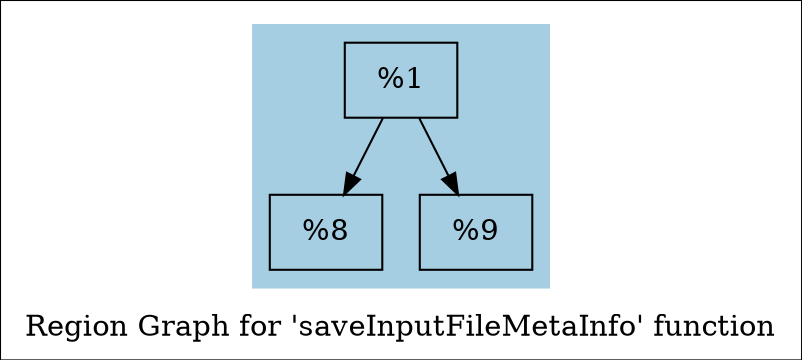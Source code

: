 digraph "Region Graph for 'saveInputFileMetaInfo' function" {
	label="Region Graph for 'saveInputFileMetaInfo' function";

	Node0x1398940 [shape=record,label="{%1}"];
	Node0x1398940 -> Node0x10fa0c0;
	Node0x1398940 -> Node0x1433e40;
	Node0x10fa0c0 [shape=record,label="{%8}"];
	Node0x1433e40 [shape=record,label="{%9}"];
	colorscheme = "paired12"
        subgraph cluster_0x139ee90 {
          label = "";
          style = filled;
          color = 1
          Node0x1398940;
          Node0x10fa0c0;
          Node0x1433e40;
        }
}

